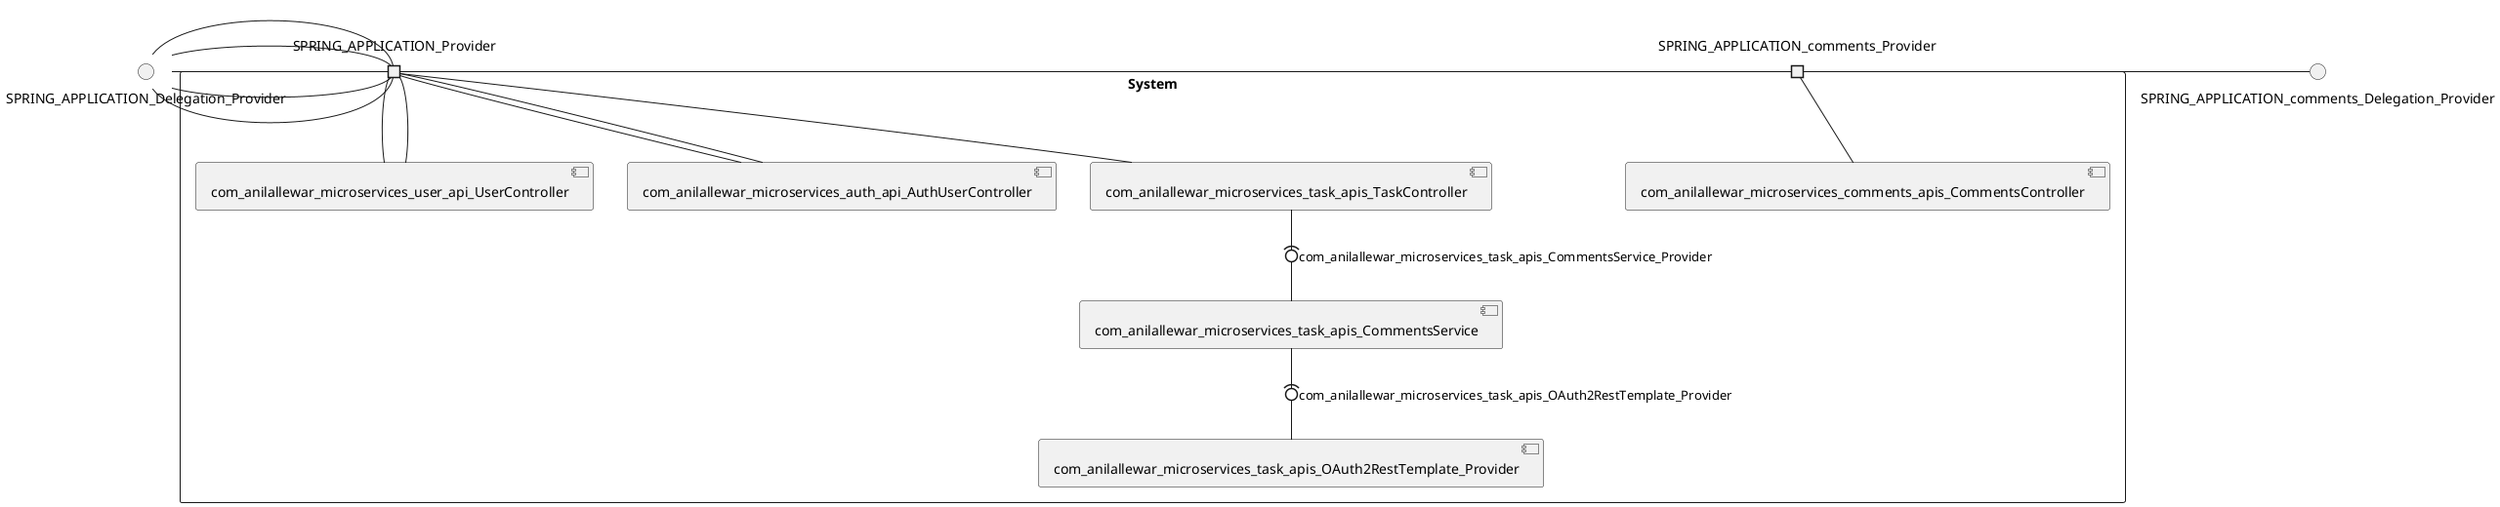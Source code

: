 @startuml
skinparam fixCircleLabelOverlapping true
skinparam componentStyle uml2
() SPRING_APPLICATION_Delegation_Provider
() SPRING_APPLICATION_comments_Delegation_Provider
rectangle System {
[com_anilallewar_microservices_auth_api_AuthUserController] [[anilallewar-microservices-basics-spring-boot.repository#_GI2s6sFwEe64ocqQGBw6wA]]
[com_anilallewar_microservices_comments_apis_CommentsController] [[anilallewar-microservices-basics-spring-boot.repository#_GI2s6sFwEe64ocqQGBw6wA]]
[com_anilallewar_microservices_task_apis_CommentsService] [[anilallewar-microservices-basics-spring-boot.repository#_GI2s6sFwEe64ocqQGBw6wA]]
[com_anilallewar_microservices_task_apis_OAuth2RestTemplate_Provider] [[anilallewar-microservices-basics-spring-boot.repository#_GI2s6sFwEe64ocqQGBw6wA]]
[com_anilallewar_microservices_task_apis_TaskController] [[anilallewar-microservices-basics-spring-boot.repository#_GI2s6sFwEe64ocqQGBw6wA]]
[com_anilallewar_microservices_user_api_UserController] [[anilallewar-microservices-basics-spring-boot.repository#_GI2s6sFwEe64ocqQGBw6wA]]
port SPRING_APPLICATION_Provider
SPRING_APPLICATION_Delegation_Provider - SPRING_APPLICATION_Provider
SPRING_APPLICATION_Provider - [com_anilallewar_microservices_user_api_UserController]
port SPRING_APPLICATION_Provider
SPRING_APPLICATION_Delegation_Provider - SPRING_APPLICATION_Provider
SPRING_APPLICATION_Provider - [com_anilallewar_microservices_auth_api_AuthUserController]
port SPRING_APPLICATION_Provider
SPRING_APPLICATION_Delegation_Provider - SPRING_APPLICATION_Provider
SPRING_APPLICATION_Provider - [com_anilallewar_microservices_task_apis_TaskController]
port SPRING_APPLICATION_Provider
SPRING_APPLICATION_Delegation_Provider - SPRING_APPLICATION_Provider
SPRING_APPLICATION_Provider - [com_anilallewar_microservices_auth_api_AuthUserController]
port SPRING_APPLICATION_Provider
SPRING_APPLICATION_Delegation_Provider - SPRING_APPLICATION_Provider
SPRING_APPLICATION_Provider - [com_anilallewar_microservices_user_api_UserController]
port SPRING_APPLICATION_comments_Provider
SPRING_APPLICATION_comments_Delegation_Provider - SPRING_APPLICATION_comments_Provider
SPRING_APPLICATION_comments_Provider - [com_anilallewar_microservices_comments_apis_CommentsController]
[com_anilallewar_microservices_task_apis_TaskController] -(0- [com_anilallewar_microservices_task_apis_CommentsService] : com_anilallewar_microservices_task_apis_CommentsService_Provider
[com_anilallewar_microservices_task_apis_CommentsService] -(0- [com_anilallewar_microservices_task_apis_OAuth2RestTemplate_Provider] : com_anilallewar_microservices_task_apis_OAuth2RestTemplate_Provider
}

@enduml
